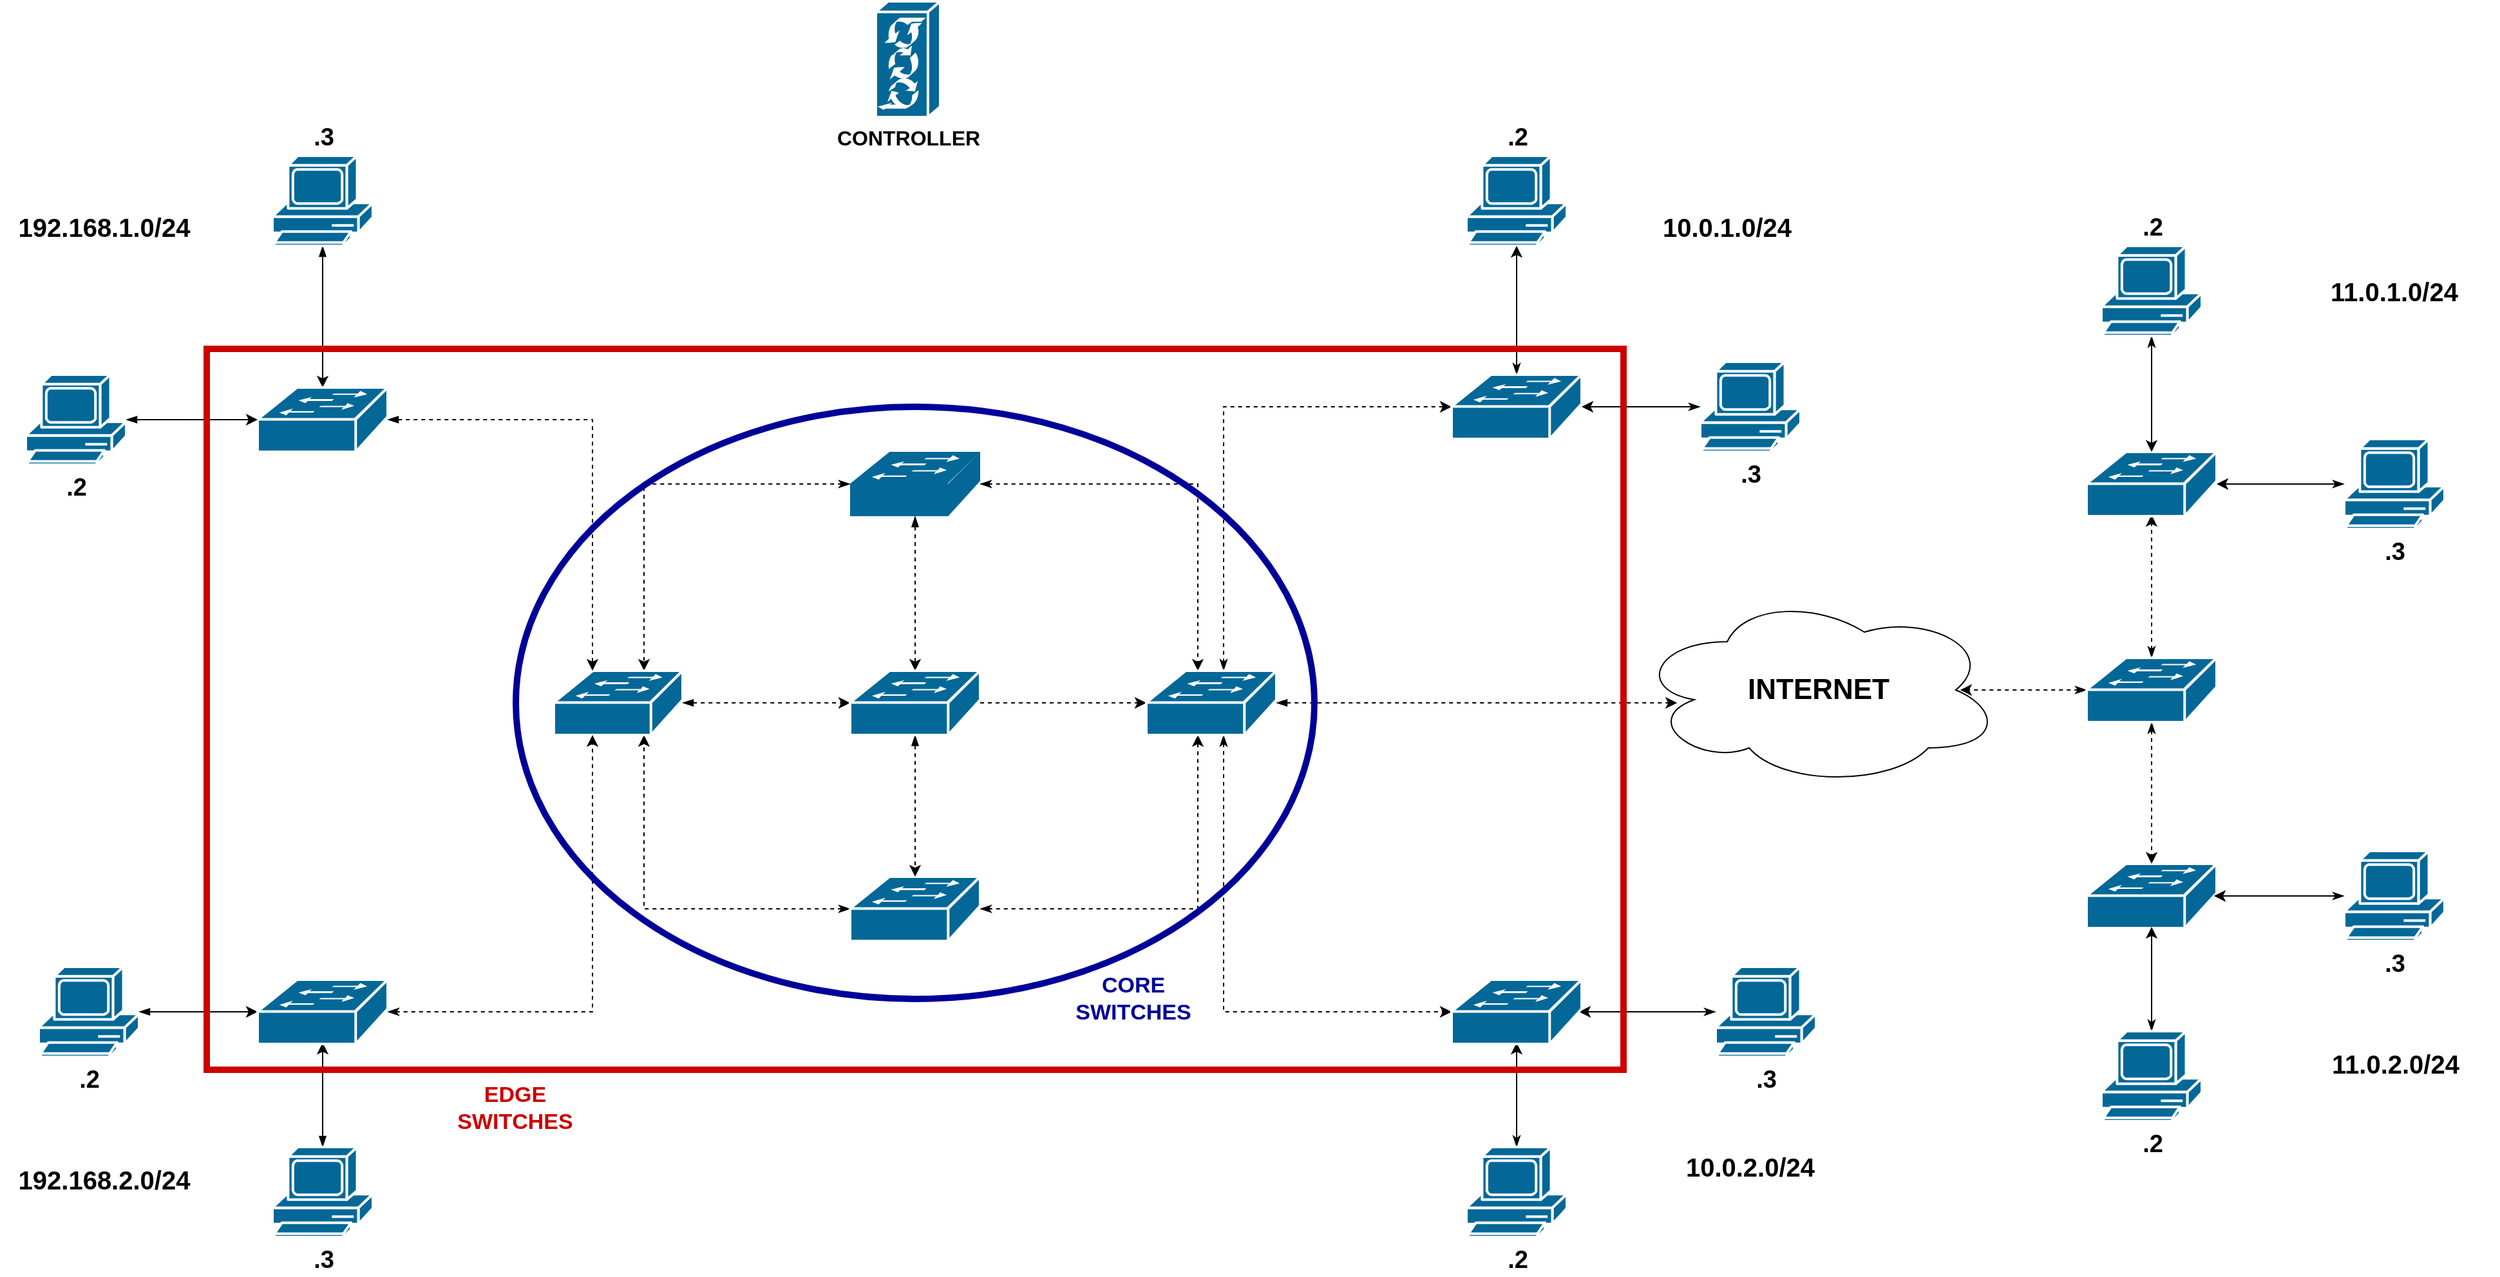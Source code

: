 <mxfile version="12.9.10" type="device"><diagram name="Page-1" id="c37626ed-c26b-45fb-9056-f9ebc6bb27b6"><mxGraphModel dx="3470" dy="2120" grid="1" gridSize="10" guides="1" tooltips="1" connect="1" arrows="1" fold="1" page="1" pageScale="1" pageWidth="1100" pageHeight="850" background="#ffffff" math="0" shadow="0"><root><mxCell id="0"/><mxCell id="1" parent="0"/><mxCell id="VRfnwD-Rp08ZpLFRw5GP-88" style="edgeStyle=orthogonalEdgeStyle;rounded=0;orthogonalLoop=1;jettySize=auto;html=1;startArrow=classicThin;startFill=1;dashed=1;" edge="1" parent="1" source="VRfnwD-Rp08ZpLFRw5GP-2" target="VRfnwD-Rp08ZpLFRw5GP-22"><mxGeometry relative="1" as="geometry"><mxPoint x="600" y="250" as="targetPoint"/><Array as="points"><mxPoint x="600" y="365"/></Array></mxGeometry></mxCell><mxCell id="VRfnwD-Rp08ZpLFRw5GP-90" style="edgeStyle=orthogonalEdgeStyle;rounded=0;orthogonalLoop=1;jettySize=auto;html=1;startArrow=classicThin;startFill=1;dashed=1;" edge="1" parent="1" source="VRfnwD-Rp08ZpLFRw5GP-2"><mxGeometry relative="1" as="geometry"><mxPoint x="170" y="230" as="targetPoint"/><Array as="points"><mxPoint x="170" y="365"/><mxPoint x="170" y="230"/></Array></mxGeometry></mxCell><mxCell id="VRfnwD-Rp08ZpLFRw5GP-2" value="" style="shape=mxgraph.cisco.switches.workgroup_switch;html=1;pointerEvents=1;dashed=0;fillColor=#036897;strokeColor=#ffffff;strokeWidth=2;verticalLabelPosition=bottom;verticalAlign=top;align=center;outlineConnect=0;" vertex="1" parent="1"><mxGeometry x="330" y="340" width="101" height="50" as="geometry"/></mxCell><mxCell id="VRfnwD-Rp08ZpLFRw5GP-59" style="edgeStyle=orthogonalEdgeStyle;rounded=0;orthogonalLoop=1;jettySize=auto;html=1;entryX=0.5;entryY=0;entryDx=0;entryDy=0;entryPerimeter=0;dashed=1;startArrow=blockThin;startFill=1;" edge="1" parent="1" source="VRfnwD-Rp08ZpLFRw5GP-3" target="VRfnwD-Rp08ZpLFRw5GP-18"><mxGeometry relative="1" as="geometry"/></mxCell><mxCell id="VRfnwD-Rp08ZpLFRw5GP-85" style="edgeStyle=orthogonalEdgeStyle;rounded=0;orthogonalLoop=1;jettySize=auto;html=1;startArrow=classicThin;startFill=1;entryX=0.396;entryY=0;entryDx=0;entryDy=0;entryPerimeter=0;dashed=1;" edge="1" parent="1" source="VRfnwD-Rp08ZpLFRw5GP-3" target="VRfnwD-Rp08ZpLFRw5GP-22"><mxGeometry relative="1" as="geometry"><mxPoint x="600" y="35" as="targetPoint"/><Array as="points"><mxPoint x="600" y="35"/></Array></mxGeometry></mxCell><mxCell id="VRfnwD-Rp08ZpLFRw5GP-89" style="edgeStyle=orthogonalEdgeStyle;rounded=0;orthogonalLoop=1;jettySize=auto;html=1;startArrow=classicThin;startFill=1;entryX=0.7;entryY=0;entryDx=0;entryDy=0;entryPerimeter=0;dashed=1;" edge="1" parent="1" source="VRfnwD-Rp08ZpLFRw5GP-3" target="VRfnwD-Rp08ZpLFRw5GP-5"><mxGeometry relative="1" as="geometry"><mxPoint x="170" y="35" as="targetPoint"/><Array as="points"><mxPoint x="170" y="35"/></Array></mxGeometry></mxCell><mxCell id="VRfnwD-Rp08ZpLFRw5GP-3" value="" style="shape=mxgraph.cisco.switches.workgroup_switch;html=1;pointerEvents=1;dashed=0;fillColor=#036897;strokeColor=none;strokeWidth=2;verticalLabelPosition=bottom;verticalAlign=top;align=center;outlineConnect=0;" vertex="1" parent="1"><mxGeometry x="330" y="10" width="101" height="50" as="geometry"/></mxCell><mxCell id="VRfnwD-Rp08ZpLFRw5GP-57" style="edgeStyle=orthogonalEdgeStyle;rounded=0;orthogonalLoop=1;jettySize=auto;html=1;entryX=0;entryY=0.5;entryDx=0;entryDy=0;entryPerimeter=0;dashed=1;startArrow=blockThin;startFill=1;" edge="1" parent="1" source="VRfnwD-Rp08ZpLFRw5GP-5" target="VRfnwD-Rp08ZpLFRw5GP-18"><mxGeometry relative="1" as="geometry"/></mxCell><mxCell id="VRfnwD-Rp08ZpLFRw5GP-5" value="" style="shape=mxgraph.cisco.switches.workgroup_switch;html=1;pointerEvents=1;dashed=0;fillColor=#036897;strokeColor=#ffffff;strokeWidth=2;verticalLabelPosition=bottom;verticalAlign=top;align=center;outlineConnect=0;" vertex="1" parent="1"><mxGeometry x="100" y="180" width="100" height="50" as="geometry"/></mxCell><mxCell id="VRfnwD-Rp08ZpLFRw5GP-6" value="CONTROLLER" style="shape=mxgraph.cisco.controllers_and_modules.virtual_switch_controller_(vsc3000);html=1;pointerEvents=1;dashed=0;fillColor=#036897;strokeColor=#ffffff;strokeWidth=2;verticalLabelPosition=bottom;verticalAlign=top;align=center;outlineConnect=0;fontSize=16;fontStyle=1" vertex="1" parent="1"><mxGeometry x="350" y="-340" width="50" height="90" as="geometry"/></mxCell><mxCell id="VRfnwD-Rp08ZpLFRw5GP-51" style="edgeStyle=orthogonalEdgeStyle;rounded=0;orthogonalLoop=1;jettySize=auto;html=1;entryX=0.5;entryY=0;entryDx=0;entryDy=0;entryPerimeter=0;startArrow=blockThin;startFill=1;" edge="1" parent="1" source="VRfnwD-Rp08ZpLFRw5GP-7" target="VRfnwD-Rp08ZpLFRw5GP-26"><mxGeometry relative="1" as="geometry"/></mxCell><mxCell id="VRfnwD-Rp08ZpLFRw5GP-7" value=".3" style="shape=mxgraph.cisco.computers_and_peripherals.pc;html=1;pointerEvents=1;dashed=0;fillColor=#036897;strokeColor=#ffffff;strokeWidth=2;verticalLabelPosition=top;verticalAlign=bottom;align=center;outlineConnect=0;labelPosition=center;fontSize=19;fontStyle=1" vertex="1" parent="1"><mxGeometry x="-118.5" y="-220" width="78" height="70" as="geometry"/></mxCell><mxCell id="VRfnwD-Rp08ZpLFRw5GP-54" style="edgeStyle=orthogonalEdgeStyle;rounded=0;orthogonalLoop=1;jettySize=auto;html=1;startArrow=blockThin;startFill=1;" edge="1" parent="1" source="VRfnwD-Rp08ZpLFRw5GP-9" target="VRfnwD-Rp08ZpLFRw5GP-25"><mxGeometry relative="1" as="geometry"/></mxCell><mxCell id="VRfnwD-Rp08ZpLFRw5GP-9" value=".2" style="shape=mxgraph.cisco.computers_and_peripherals.pc;html=1;pointerEvents=1;dashed=0;fillColor=#036897;strokeColor=#ffffff;strokeWidth=2;verticalLabelPosition=bottom;verticalAlign=top;align=center;outlineConnect=0;fontSize=19;fontStyle=1" vertex="1" parent="1"><mxGeometry x="-300" y="410" width="78" height="70" as="geometry"/></mxCell><mxCell id="VRfnwD-Rp08ZpLFRw5GP-10" value=".2" style="shape=mxgraph.cisco.computers_and_peripherals.pc;html=1;pointerEvents=1;dashed=0;fillColor=#036897;strokeColor=#ffffff;strokeWidth=2;verticalLabelPosition=top;verticalAlign=bottom;align=center;outlineConnect=0;labelPosition=center;fontSize=19;fontStyle=1" vertex="1" parent="1"><mxGeometry x="808.5" y="-220" width="78" height="70" as="geometry"/></mxCell><mxCell id="VRfnwD-Rp08ZpLFRw5GP-94" style="edgeStyle=orthogonalEdgeStyle;rounded=0;orthogonalLoop=1;jettySize=auto;html=1;startArrow=classicThin;startFill=1;" edge="1" parent="1" source="VRfnwD-Rp08ZpLFRw5GP-12" target="VRfnwD-Rp08ZpLFRw5GP-23"><mxGeometry relative="1" as="geometry"/></mxCell><mxCell id="VRfnwD-Rp08ZpLFRw5GP-12" value=".3" style="shape=mxgraph.cisco.computers_and_peripherals.pc;html=1;pointerEvents=1;dashed=0;fillColor=#036897;strokeColor=#ffffff;strokeWidth=2;verticalLabelPosition=bottom;verticalAlign=top;align=center;outlineConnect=0;fontSize=19;fontStyle=1" vertex="1" parent="1"><mxGeometry x="990" y="-60" width="78" height="70" as="geometry"/></mxCell><mxCell id="VRfnwD-Rp08ZpLFRw5GP-82" style="edgeStyle=orthogonalEdgeStyle;rounded=0;orthogonalLoop=1;jettySize=auto;html=1;entryX=0.98;entryY=0.5;entryDx=0;entryDy=0;entryPerimeter=0;startArrow=classicThin;startFill=1;" edge="1" parent="1" source="VRfnwD-Rp08ZpLFRw5GP-13" target="VRfnwD-Rp08ZpLFRw5GP-44"><mxGeometry relative="1" as="geometry"/></mxCell><mxCell id="VRfnwD-Rp08ZpLFRw5GP-13" value=".3" style="shape=mxgraph.cisco.computers_and_peripherals.pc;html=1;pointerEvents=1;dashed=0;fillColor=#036897;strokeColor=#ffffff;strokeWidth=2;verticalLabelPosition=bottom;verticalAlign=top;align=center;outlineConnect=0;fontSize=19;fontStyle=1" vertex="1" parent="1"><mxGeometry x="1002" y="410" width="78" height="70" as="geometry"/></mxCell><mxCell id="VRfnwD-Rp08ZpLFRw5GP-83" style="edgeStyle=orthogonalEdgeStyle;rounded=0;orthogonalLoop=1;jettySize=auto;html=1;entryX=0.5;entryY=0.98;entryDx=0;entryDy=0;entryPerimeter=0;startArrow=classicThin;startFill=1;" edge="1" parent="1" source="VRfnwD-Rp08ZpLFRw5GP-14" target="VRfnwD-Rp08ZpLFRw5GP-44"><mxGeometry relative="1" as="geometry"/></mxCell><mxCell id="VRfnwD-Rp08ZpLFRw5GP-14" value=".2" style="shape=mxgraph.cisco.computers_and_peripherals.pc;html=1;pointerEvents=1;dashed=0;fillColor=#036897;strokeColor=#ffffff;strokeWidth=2;verticalLabelPosition=bottom;verticalAlign=top;align=center;outlineConnect=0;fontSize=19;fontStyle=1" vertex="1" parent="1"><mxGeometry x="808.5" y="550" width="78" height="70" as="geometry"/></mxCell><mxCell id="VRfnwD-Rp08ZpLFRw5GP-55" style="edgeStyle=orthogonalEdgeStyle;rounded=0;orthogonalLoop=1;jettySize=auto;html=1;entryX=0.5;entryY=0.98;entryDx=0;entryDy=0;entryPerimeter=0;startArrow=blockThin;startFill=1;" edge="1" parent="1" source="VRfnwD-Rp08ZpLFRw5GP-15" target="VRfnwD-Rp08ZpLFRw5GP-25"><mxGeometry relative="1" as="geometry"/></mxCell><mxCell id="VRfnwD-Rp08ZpLFRw5GP-15" value=".3" style="shape=mxgraph.cisco.computers_and_peripherals.pc;html=1;pointerEvents=1;dashed=0;fillColor=#036897;strokeColor=#ffffff;strokeWidth=2;verticalLabelPosition=bottom;verticalAlign=top;align=center;outlineConnect=0;fontSize=19;fontStyle=1" vertex="1" parent="1"><mxGeometry x="-118.5" y="550" width="78" height="70" as="geometry"/></mxCell><mxCell id="VRfnwD-Rp08ZpLFRw5GP-58" style="edgeStyle=orthogonalEdgeStyle;rounded=0;orthogonalLoop=1;jettySize=auto;html=1;entryX=0;entryY=0.5;entryDx=0;entryDy=0;entryPerimeter=0;dashed=1;" edge="1" parent="1" source="VRfnwD-Rp08ZpLFRw5GP-18" target="VRfnwD-Rp08ZpLFRw5GP-22"><mxGeometry relative="1" as="geometry"/></mxCell><mxCell id="VRfnwD-Rp08ZpLFRw5GP-67" style="edgeStyle=orthogonalEdgeStyle;rounded=0;orthogonalLoop=1;jettySize=auto;html=1;dashed=1;startArrow=blockThin;startFill=1;" edge="1" parent="1" source="VRfnwD-Rp08ZpLFRw5GP-18" target="VRfnwD-Rp08ZpLFRw5GP-2"><mxGeometry relative="1" as="geometry"/></mxCell><mxCell id="VRfnwD-Rp08ZpLFRw5GP-18" value="" style="shape=mxgraph.cisco.switches.workgroup_switch;html=1;pointerEvents=1;dashed=0;fillColor=#036897;strokeColor=#ffffff;strokeWidth=2;verticalLabelPosition=bottom;verticalAlign=top;align=center;outlineConnect=0;" vertex="1" parent="1"><mxGeometry x="330" y="180" width="101" height="50" as="geometry"/></mxCell><mxCell id="VRfnwD-Rp08ZpLFRw5GP-64" style="edgeStyle=orthogonalEdgeStyle;rounded=0;orthogonalLoop=1;jettySize=auto;html=1;dashed=1;startArrow=blockThin;startFill=1;entryX=0.113;entryY=0.567;entryDx=0;entryDy=0;entryPerimeter=0;" edge="1" parent="1" source="VRfnwD-Rp08ZpLFRw5GP-22" target="VRfnwD-Rp08ZpLFRw5GP-33"><mxGeometry relative="1" as="geometry"><mxPoint x="910" y="205" as="targetPoint"/></mxGeometry></mxCell><mxCell id="VRfnwD-Rp08ZpLFRw5GP-70" style="edgeStyle=orthogonalEdgeStyle;rounded=0;orthogonalLoop=1;jettySize=auto;html=1;dashed=1;startArrow=classicThin;startFill=1;entryX=0;entryY=0.5;entryDx=0;entryDy=0;entryPerimeter=0;" edge="1" parent="1" source="VRfnwD-Rp08ZpLFRw5GP-22" target="VRfnwD-Rp08ZpLFRw5GP-23"><mxGeometry relative="1" as="geometry"><mxPoint x="610.5" y="-20" as="targetPoint"/><Array as="points"><mxPoint x="620" y="-25"/></Array></mxGeometry></mxCell><mxCell id="VRfnwD-Rp08ZpLFRw5GP-71" style="edgeStyle=orthogonalEdgeStyle;rounded=0;orthogonalLoop=1;jettySize=auto;html=1;dashed=1;startArrow=classicThin;startFill=1;entryX=0;entryY=0.5;entryDx=0;entryDy=0;entryPerimeter=0;" edge="1" parent="1" source="VRfnwD-Rp08ZpLFRw5GP-22" target="VRfnwD-Rp08ZpLFRw5GP-44"><mxGeometry relative="1" as="geometry"><mxPoint x="610.5" y="450" as="targetPoint"/><Array as="points"><mxPoint x="620" y="445"/></Array></mxGeometry></mxCell><mxCell id="VRfnwD-Rp08ZpLFRw5GP-22" value="" style="shape=mxgraph.cisco.switches.workgroup_switch;html=1;pointerEvents=1;dashed=0;fillColor=#036897;strokeColor=#ffffff;strokeWidth=2;verticalLabelPosition=bottom;verticalAlign=top;align=center;outlineConnect=0;" vertex="1" parent="1"><mxGeometry x="560" y="180" width="101" height="50" as="geometry"/></mxCell><mxCell id="VRfnwD-Rp08ZpLFRw5GP-93" style="edgeStyle=orthogonalEdgeStyle;rounded=0;orthogonalLoop=1;jettySize=auto;html=1;entryX=0.5;entryY=1;entryDx=0;entryDy=0;entryPerimeter=0;startArrow=classicThin;startFill=1;" edge="1" parent="1" source="VRfnwD-Rp08ZpLFRw5GP-23" target="VRfnwD-Rp08ZpLFRw5GP-10"><mxGeometry relative="1" as="geometry"/></mxCell><mxCell id="VRfnwD-Rp08ZpLFRw5GP-23" value="" style="shape=mxgraph.cisco.switches.workgroup_switch;html=1;pointerEvents=1;dashed=0;fillColor=#036897;strokeColor=#ffffff;strokeWidth=2;verticalLabelPosition=bottom;verticalAlign=top;align=center;outlineConnect=0;" vertex="1" parent="1"><mxGeometry x="797" y="-50" width="101" height="50" as="geometry"/></mxCell><mxCell id="VRfnwD-Rp08ZpLFRw5GP-56" style="edgeStyle=orthogonalEdgeStyle;rounded=0;orthogonalLoop=1;jettySize=auto;html=1;dashed=1;startArrow=classicThin;startFill=1;" edge="1" parent="1" source="VRfnwD-Rp08ZpLFRw5GP-25" target="VRfnwD-Rp08ZpLFRw5GP-5"><mxGeometry relative="1" as="geometry"><mxPoint x="130" y="250" as="targetPoint"/><Array as="points"><mxPoint x="130" y="445"/></Array></mxGeometry></mxCell><mxCell id="VRfnwD-Rp08ZpLFRw5GP-25" value="" style="shape=mxgraph.cisco.switches.workgroup_switch;html=1;pointerEvents=1;dashed=0;fillColor=#036897;strokeColor=#ffffff;strokeWidth=2;verticalLabelPosition=bottom;verticalAlign=top;align=center;outlineConnect=0;" vertex="1" parent="1"><mxGeometry x="-130" y="420" width="101" height="50" as="geometry"/></mxCell><mxCell id="VRfnwD-Rp08ZpLFRw5GP-52" style="edgeStyle=orthogonalEdgeStyle;rounded=0;orthogonalLoop=1;jettySize=auto;html=1;dashed=1;startArrow=blockThin;startFill=1;" edge="1" parent="1" source="VRfnwD-Rp08ZpLFRw5GP-26" target="VRfnwD-Rp08ZpLFRw5GP-5"><mxGeometry relative="1" as="geometry"><mxPoint x="130" y="170" as="targetPoint"/><Array as="points"><mxPoint x="130" y="-15"/></Array></mxGeometry></mxCell><mxCell id="VRfnwD-Rp08ZpLFRw5GP-26" value="" style="shape=mxgraph.cisco.switches.workgroup_switch;html=1;pointerEvents=1;dashed=0;fillColor=#036897;strokeColor=#ffffff;strokeWidth=2;verticalLabelPosition=bottom;verticalAlign=top;align=center;outlineConnect=0;" vertex="1" parent="1"><mxGeometry x="-130" y="-40" width="101" height="50" as="geometry"/></mxCell><mxCell id="VRfnwD-Rp08ZpLFRw5GP-50" style="edgeStyle=orthogonalEdgeStyle;rounded=0;orthogonalLoop=1;jettySize=auto;html=1;startArrow=blockThin;startFill=1;" edge="1" parent="1" source="VRfnwD-Rp08ZpLFRw5GP-31" target="VRfnwD-Rp08ZpLFRw5GP-26"><mxGeometry relative="1" as="geometry"/></mxCell><mxCell id="VRfnwD-Rp08ZpLFRw5GP-31" value=".2" style="shape=mxgraph.cisco.computers_and_peripherals.pc;html=1;pointerEvents=1;dashed=0;fillColor=#036897;strokeColor=#ffffff;strokeWidth=2;verticalLabelPosition=bottom;verticalAlign=top;align=center;outlineConnect=0;fontSize=19;fontStyle=1" vertex="1" parent="1"><mxGeometry x="-310" y="-50" width="78" height="70" as="geometry"/></mxCell><mxCell id="VRfnwD-Rp08ZpLFRw5GP-33" value="&lt;font style=&quot;font-size: 22px&quot;&gt;&lt;b&gt;INTERNET&lt;/b&gt;&lt;/font&gt;" style="ellipse;shape=cloud;whiteSpace=wrap;html=1;" vertex="1" parent="1"><mxGeometry x="940" y="120" width="284" height="150" as="geometry"/></mxCell><mxCell id="VRfnwD-Rp08ZpLFRw5GP-34" value="" style="shape=mxgraph.cisco.switches.workgroup_switch;html=1;pointerEvents=1;dashed=0;fillColor=#036897;strokeColor=#ffffff;strokeWidth=2;verticalLabelPosition=bottom;verticalAlign=top;align=center;outlineConnect=0;" vertex="1" parent="1"><mxGeometry x="1290" y="330" width="101" height="50" as="geometry"/></mxCell><mxCell id="VRfnwD-Rp08ZpLFRw5GP-74" style="edgeStyle=orthogonalEdgeStyle;rounded=0;orthogonalLoop=1;jettySize=auto;html=1;dashed=1;startArrow=classicThin;startFill=1;entryX=0.887;entryY=0.5;entryDx=0;entryDy=0;entryPerimeter=0;" edge="1" parent="1" source="VRfnwD-Rp08ZpLFRw5GP-35" target="VRfnwD-Rp08ZpLFRw5GP-33"><mxGeometry relative="1" as="geometry"><mxPoint x="1160" y="195" as="targetPoint"/></mxGeometry></mxCell><mxCell id="VRfnwD-Rp08ZpLFRw5GP-75" style="edgeStyle=orthogonalEdgeStyle;rounded=0;orthogonalLoop=1;jettySize=auto;html=1;entryX=0.5;entryY=0.98;entryDx=0;entryDy=0;entryPerimeter=0;dashed=1;startArrow=classicThin;startFill=1;" edge="1" parent="1" source="VRfnwD-Rp08ZpLFRw5GP-35" target="VRfnwD-Rp08ZpLFRw5GP-36"><mxGeometry relative="1" as="geometry"/></mxCell><mxCell id="VRfnwD-Rp08ZpLFRw5GP-76" style="edgeStyle=orthogonalEdgeStyle;rounded=0;orthogonalLoop=1;jettySize=auto;html=1;entryX=0.5;entryY=0;entryDx=0;entryDy=0;entryPerimeter=0;dashed=1;startArrow=classicThin;startFill=1;" edge="1" parent="1" source="VRfnwD-Rp08ZpLFRw5GP-35" target="VRfnwD-Rp08ZpLFRw5GP-34"><mxGeometry relative="1" as="geometry"/></mxCell><mxCell id="VRfnwD-Rp08ZpLFRw5GP-35" value="" style="shape=mxgraph.cisco.switches.workgroup_switch;html=1;pointerEvents=1;dashed=0;fillColor=#036897;strokeColor=#ffffff;strokeWidth=2;verticalLabelPosition=bottom;verticalAlign=top;align=center;outlineConnect=0;" vertex="1" parent="1"><mxGeometry x="1290" y="170" width="101" height="50" as="geometry"/></mxCell><mxCell id="VRfnwD-Rp08ZpLFRw5GP-36" value="" style="shape=mxgraph.cisco.switches.workgroup_switch;html=1;pointerEvents=1;dashed=0;fillColor=#036897;strokeColor=#ffffff;strokeWidth=2;verticalLabelPosition=bottom;verticalAlign=top;align=center;outlineConnect=0;" vertex="1" parent="1"><mxGeometry x="1290" y="10" width="101" height="50" as="geometry"/></mxCell><mxCell id="VRfnwD-Rp08ZpLFRw5GP-79" style="edgeStyle=orthogonalEdgeStyle;rounded=0;orthogonalLoop=1;jettySize=auto;html=1;entryX=0.5;entryY=0;entryDx=0;entryDy=0;entryPerimeter=0;startArrow=classicThin;startFill=1;" edge="1" parent="1" source="VRfnwD-Rp08ZpLFRw5GP-37" target="VRfnwD-Rp08ZpLFRw5GP-36"><mxGeometry relative="1" as="geometry"/></mxCell><mxCell id="VRfnwD-Rp08ZpLFRw5GP-37" value=".2" style="shape=mxgraph.cisco.computers_and_peripherals.pc;html=1;pointerEvents=1;dashed=0;fillColor=#036897;strokeColor=#ffffff;strokeWidth=2;verticalLabelPosition=top;verticalAlign=bottom;align=center;outlineConnect=0;labelPosition=center;fontSize=19;fontStyle=1" vertex="1" parent="1"><mxGeometry x="1301.5" y="-150" width="78" height="70" as="geometry"/></mxCell><mxCell id="VRfnwD-Rp08ZpLFRw5GP-81" style="edgeStyle=orthogonalEdgeStyle;rounded=0;orthogonalLoop=1;jettySize=auto;html=1;entryX=0.5;entryY=0.98;entryDx=0;entryDy=0;entryPerimeter=0;startArrow=classicThin;startFill=1;" edge="1" parent="1" source="VRfnwD-Rp08ZpLFRw5GP-38" target="VRfnwD-Rp08ZpLFRw5GP-34"><mxGeometry relative="1" as="geometry"/></mxCell><mxCell id="VRfnwD-Rp08ZpLFRw5GP-38" value=".2" style="shape=mxgraph.cisco.computers_and_peripherals.pc;html=1;pointerEvents=1;dashed=0;fillColor=#036897;strokeColor=#ffffff;strokeWidth=2;verticalLabelPosition=bottom;verticalAlign=top;align=center;outlineConnect=0;fontSize=19;fontStyle=1" vertex="1" parent="1"><mxGeometry x="1301.5" y="460" width="78" height="70" as="geometry"/></mxCell><mxCell id="VRfnwD-Rp08ZpLFRw5GP-80" style="edgeStyle=orthogonalEdgeStyle;rounded=0;orthogonalLoop=1;jettySize=auto;html=1;entryX=0.98;entryY=0.5;entryDx=0;entryDy=0;entryPerimeter=0;startArrow=classicThin;startFill=1;" edge="1" parent="1" source="VRfnwD-Rp08ZpLFRw5GP-39" target="VRfnwD-Rp08ZpLFRw5GP-34"><mxGeometry relative="1" as="geometry"/></mxCell><mxCell id="VRfnwD-Rp08ZpLFRw5GP-39" value=".3" style="shape=mxgraph.cisco.computers_and_peripherals.pc;html=1;pointerEvents=1;dashed=0;fillColor=#036897;strokeColor=#ffffff;strokeWidth=2;verticalLabelPosition=bottom;verticalAlign=top;align=center;outlineConnect=0;fontSize=19;fontStyle=1" vertex="1" parent="1"><mxGeometry x="1490" y="320" width="78" height="70" as="geometry"/></mxCell><mxCell id="VRfnwD-Rp08ZpLFRw5GP-78" style="edgeStyle=orthogonalEdgeStyle;rounded=0;orthogonalLoop=1;jettySize=auto;html=1;startArrow=classicThin;startFill=1;" edge="1" parent="1" source="VRfnwD-Rp08ZpLFRw5GP-40" target="VRfnwD-Rp08ZpLFRw5GP-36"><mxGeometry relative="1" as="geometry"/></mxCell><mxCell id="VRfnwD-Rp08ZpLFRw5GP-40" value=".3" style="shape=mxgraph.cisco.computers_and_peripherals.pc;html=1;pointerEvents=1;dashed=0;fillColor=#036897;strokeColor=#ffffff;strokeWidth=2;verticalLabelPosition=bottom;verticalAlign=top;align=center;outlineConnect=0;fontSize=19;fontStyle=1" vertex="1" parent="1"><mxGeometry x="1490" width="78" height="70" as="geometry"/></mxCell><mxCell id="VRfnwD-Rp08ZpLFRw5GP-41" value="" style="ellipse;whiteSpace=wrap;html=1;gradientColor=#ffffff;fillColor=none;strokeColor=#000099;strokeWidth=5;" vertex="1" parent="1"><mxGeometry x="70.5" y="-25" width="620" height="460" as="geometry"/></mxCell><mxCell id="VRfnwD-Rp08ZpLFRw5GP-43" value="" style="rounded=0;whiteSpace=wrap;html=1;fillColor=none;gradientColor=#ffffff;fontColor=#000000;fontSize=14;strokeColor=#CC0000;strokeWidth=5;" vertex="1" parent="1"><mxGeometry x="-169.5" y="-70" width="1100" height="560" as="geometry"/></mxCell><mxCell id="VRfnwD-Rp08ZpLFRw5GP-44" value="" style="shape=mxgraph.cisco.switches.workgroup_switch;html=1;pointerEvents=1;dashed=0;fillColor=#036897;strokeColor=#ffffff;strokeWidth=2;verticalLabelPosition=bottom;verticalAlign=top;align=center;outlineConnect=0;" vertex="1" parent="1"><mxGeometry x="797" y="420" width="101" height="50" as="geometry"/></mxCell><mxCell id="VRfnwD-Rp08ZpLFRw5GP-99" value="192.168.1.0/24" style="text;html=1;strokeColor=none;fillColor=none;align=center;verticalAlign=middle;whiteSpace=wrap;rounded=0;dashed=1;fontSize=20;fontStyle=1" vertex="1" parent="1"><mxGeometry x="-329.5" y="-200" width="160" height="70" as="geometry"/></mxCell><mxCell id="VRfnwD-Rp08ZpLFRw5GP-100" value="192.168.2.0/24" style="text;html=1;strokeColor=none;fillColor=none;align=center;verticalAlign=middle;whiteSpace=wrap;rounded=0;dashed=1;fontSize=20;fontStyle=1" vertex="1" parent="1"><mxGeometry x="-329.5" y="540" width="160" height="70" as="geometry"/></mxCell><mxCell id="VRfnwD-Rp08ZpLFRw5GP-104" value="10.0.1.0/24" style="text;html=1;strokeColor=none;fillColor=none;align=center;verticalAlign=middle;whiteSpace=wrap;rounded=0;dashed=1;fontSize=20;fontStyle=1" vertex="1" parent="1"><mxGeometry x="930.5" y="-200" width="160" height="70" as="geometry"/></mxCell><mxCell id="VRfnwD-Rp08ZpLFRw5GP-105" value="10.0.2.0/24" style="text;html=1;strokeColor=none;fillColor=none;align=center;verticalAlign=middle;whiteSpace=wrap;rounded=0;dashed=1;fontSize=20;fontStyle=1" vertex="1" parent="1"><mxGeometry x="949" y="530" width="160" height="70" as="geometry"/></mxCell><mxCell id="VRfnwD-Rp08ZpLFRw5GP-106" value="11.0.1.0/24" style="text;html=1;strokeColor=none;fillColor=none;align=center;verticalAlign=middle;whiteSpace=wrap;rounded=0;dashed=1;fontSize=20;fontStyle=1" vertex="1" parent="1"><mxGeometry x="1449" y="-150" width="160" height="70" as="geometry"/></mxCell><mxCell id="VRfnwD-Rp08ZpLFRw5GP-107" value="11.0.2.0/24" style="text;html=1;strokeColor=none;fillColor=none;align=center;verticalAlign=middle;whiteSpace=wrap;rounded=0;dashed=1;fontSize=20;fontStyle=1" vertex="1" parent="1"><mxGeometry x="1450" y="450" width="160" height="70" as="geometry"/></mxCell><mxCell id="VRfnwD-Rp08ZpLFRw5GP-108" value="&lt;font style=&quot;font-size: 17px&quot; color=&quot;#000099&quot;&gt;&lt;b&gt;CORE SWITCHES&lt;/b&gt;&lt;/font&gt;" style="text;html=1;strokeColor=none;fillColor=none;align=center;verticalAlign=middle;whiteSpace=wrap;rounded=0;dashed=1;fontSize=14;fontColor=#000000;" vertex="1" parent="1"><mxGeometry x="480" y="425" width="140" height="20" as="geometry"/></mxCell><mxCell id="VRfnwD-Rp08ZpLFRw5GP-109" value="&lt;span style=&quot;font-size: 17px&quot;&gt;EDGE SWITCHES&lt;/span&gt;" style="text;html=1;strokeColor=none;fillColor=none;align=center;verticalAlign=middle;whiteSpace=wrap;rounded=0;dashed=1;fontSize=14;fontColor=#CC0000;fontStyle=1" vertex="1" parent="1"><mxGeometry y="510" width="140" height="20" as="geometry"/></mxCell></root></mxGraphModel></diagram></mxfile>